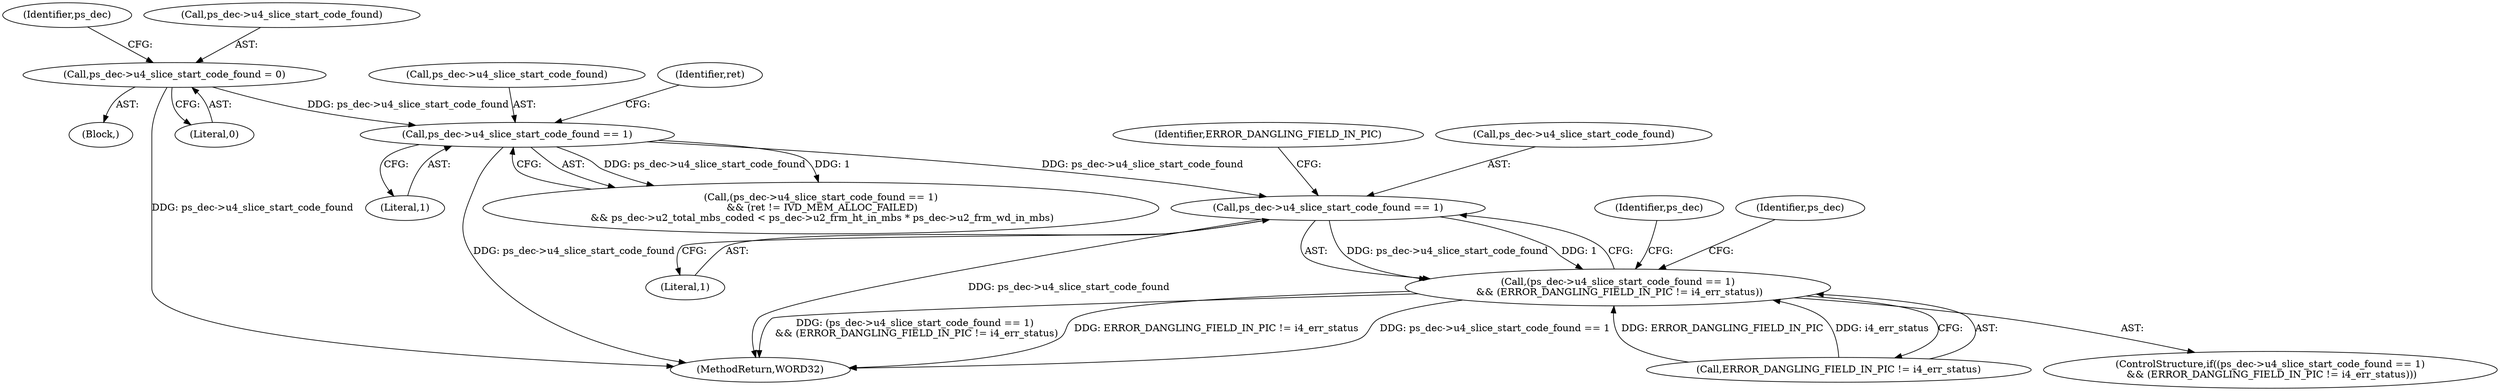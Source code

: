 digraph "0_Android_7554755536019e439433c515eeb44e701fb3bfb2@pointer" {
"1001795" [label="(Call,ps_dec->u4_slice_start_code_found == 1)"];
"1001457" [label="(Call,ps_dec->u4_slice_start_code_found == 1)"];
"1000524" [label="(Call,ps_dec->u4_slice_start_code_found = 0)"];
"1001794" [label="(Call,(ps_dec->u4_slice_start_code_found == 1)\n && (ERROR_DANGLING_FIELD_IN_PIC != i4_err_status))"];
"1001458" [label="(Call,ps_dec->u4_slice_start_code_found)"];
"1001807" [label="(Identifier,ps_dec)"];
"1001795" [label="(Call,ps_dec->u4_slice_start_code_found == 1)"];
"1001456" [label="(Call,(ps_dec->u4_slice_start_code_found == 1)\n && (ret != IVD_MEM_ALLOC_FAILED)\n && ps_dec->u2_total_mbs_coded < ps_dec->u2_frm_ht_in_mbs * ps_dec->u2_frm_wd_in_mbs)"];
"1000528" [label="(Literal,0)"];
"1000524" [label="(Call,ps_dec->u4_slice_start_code_found = 0)"];
"1001461" [label="(Literal,1)"];
"1001799" [label="(Literal,1)"];
"1001457" [label="(Call,ps_dec->u4_slice_start_code_found == 1)"];
"1001793" [label="(ControlStructure,if((ps_dec->u4_slice_start_code_found == 1)\n && (ERROR_DANGLING_FIELD_IN_PIC != i4_err_status)))"];
"1001801" [label="(Identifier,ERROR_DANGLING_FIELD_IN_PIC)"];
"1000533" [label="(Identifier,ps_dec)"];
"1000525" [label="(Call,ps_dec->u4_slice_start_code_found)"];
"1000151" [label="(Block,)"];
"1001464" [label="(Identifier,ret)"];
"1001794" [label="(Call,(ps_dec->u4_slice_start_code_found == 1)\n && (ERROR_DANGLING_FIELD_IN_PIC != i4_err_status))"];
"1001796" [label="(Call,ps_dec->u4_slice_start_code_found)"];
"1001800" [label="(Call,ERROR_DANGLING_FIELD_IN_PIC != i4_err_status)"];
"1002129" [label="(MethodReturn,WORD32)"];
"1001963" [label="(Identifier,ps_dec)"];
"1001795" -> "1001794"  [label="AST: "];
"1001795" -> "1001799"  [label="CFG: "];
"1001796" -> "1001795"  [label="AST: "];
"1001799" -> "1001795"  [label="AST: "];
"1001801" -> "1001795"  [label="CFG: "];
"1001794" -> "1001795"  [label="CFG: "];
"1001795" -> "1002129"  [label="DDG: ps_dec->u4_slice_start_code_found"];
"1001795" -> "1001794"  [label="DDG: ps_dec->u4_slice_start_code_found"];
"1001795" -> "1001794"  [label="DDG: 1"];
"1001457" -> "1001795"  [label="DDG: ps_dec->u4_slice_start_code_found"];
"1001457" -> "1001456"  [label="AST: "];
"1001457" -> "1001461"  [label="CFG: "];
"1001458" -> "1001457"  [label="AST: "];
"1001461" -> "1001457"  [label="AST: "];
"1001464" -> "1001457"  [label="CFG: "];
"1001456" -> "1001457"  [label="CFG: "];
"1001457" -> "1002129"  [label="DDG: ps_dec->u4_slice_start_code_found"];
"1001457" -> "1001456"  [label="DDG: ps_dec->u4_slice_start_code_found"];
"1001457" -> "1001456"  [label="DDG: 1"];
"1000524" -> "1001457"  [label="DDG: ps_dec->u4_slice_start_code_found"];
"1000524" -> "1000151"  [label="AST: "];
"1000524" -> "1000528"  [label="CFG: "];
"1000525" -> "1000524"  [label="AST: "];
"1000528" -> "1000524"  [label="AST: "];
"1000533" -> "1000524"  [label="CFG: "];
"1000524" -> "1002129"  [label="DDG: ps_dec->u4_slice_start_code_found"];
"1001794" -> "1001793"  [label="AST: "];
"1001794" -> "1001800"  [label="CFG: "];
"1001800" -> "1001794"  [label="AST: "];
"1001807" -> "1001794"  [label="CFG: "];
"1001963" -> "1001794"  [label="CFG: "];
"1001794" -> "1002129"  [label="DDG: (ps_dec->u4_slice_start_code_found == 1)\n && (ERROR_DANGLING_FIELD_IN_PIC != i4_err_status)"];
"1001794" -> "1002129"  [label="DDG: ERROR_DANGLING_FIELD_IN_PIC != i4_err_status"];
"1001794" -> "1002129"  [label="DDG: ps_dec->u4_slice_start_code_found == 1"];
"1001800" -> "1001794"  [label="DDG: ERROR_DANGLING_FIELD_IN_PIC"];
"1001800" -> "1001794"  [label="DDG: i4_err_status"];
}
